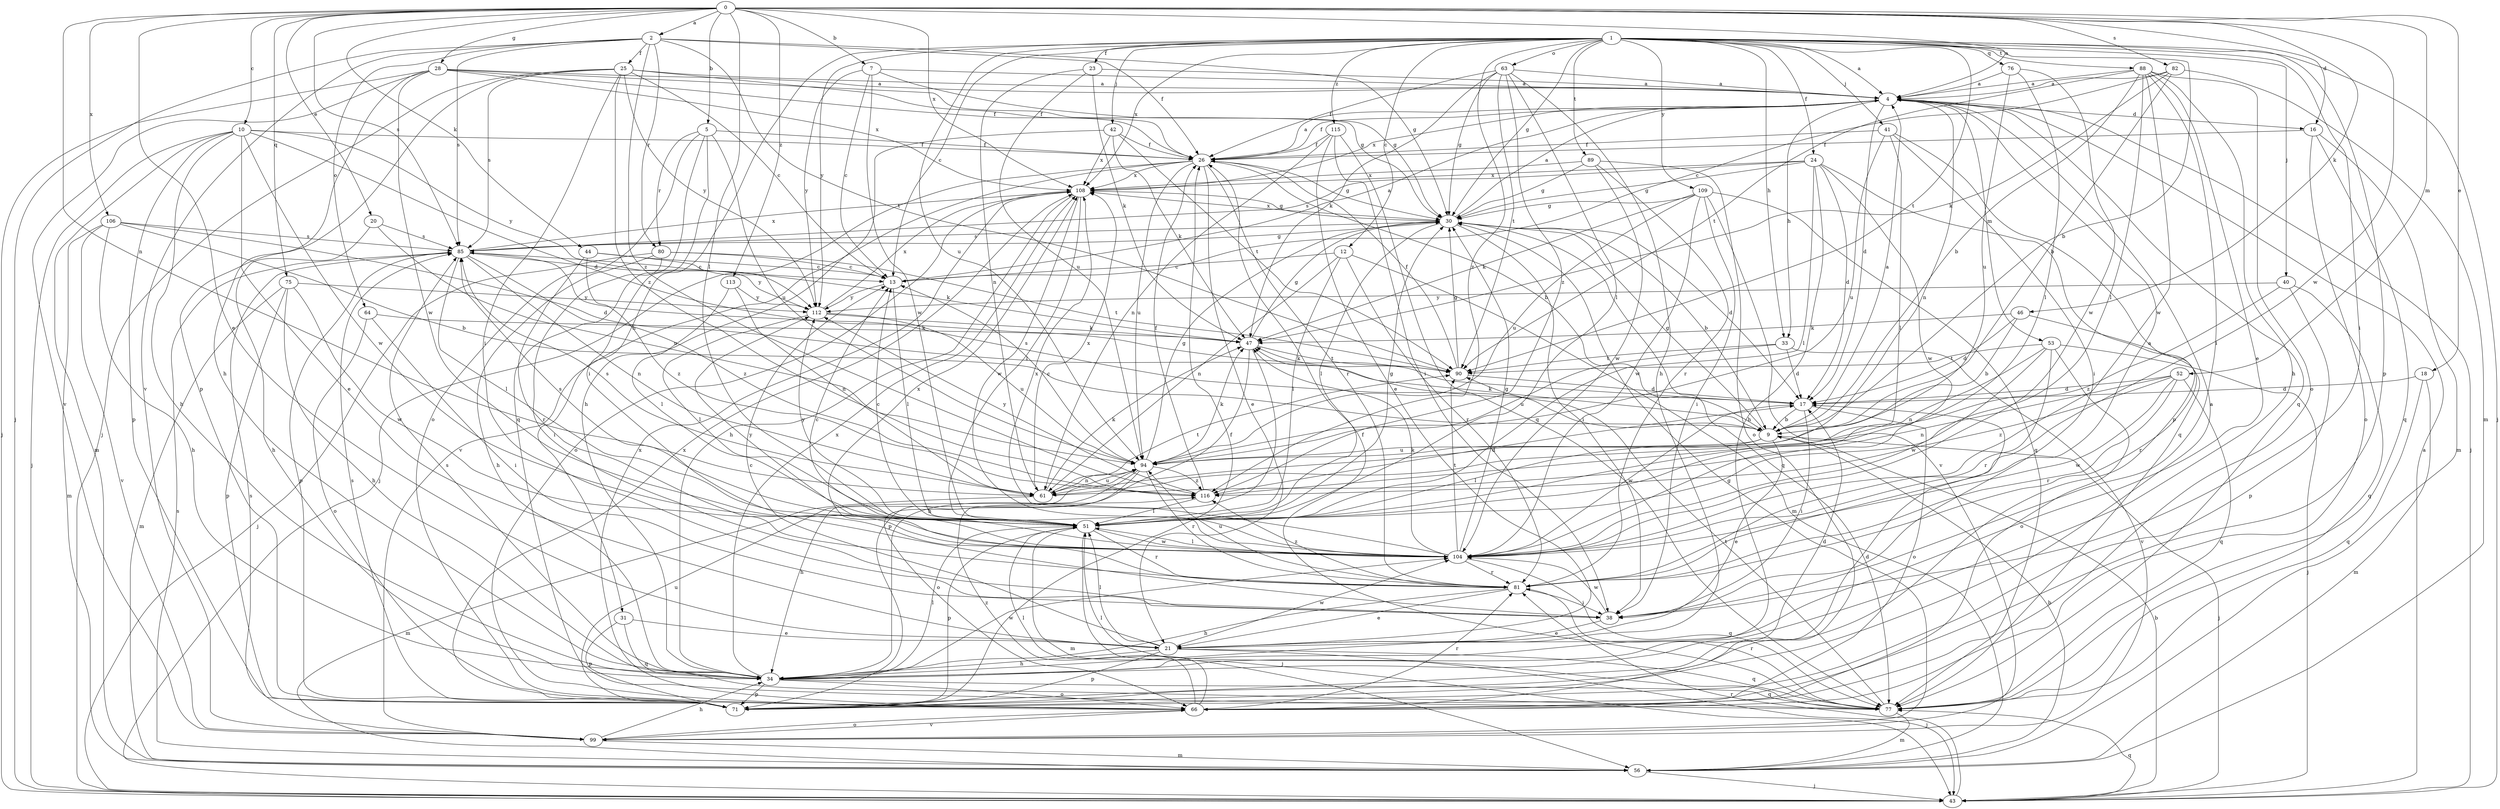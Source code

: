 strict digraph  {
0;
1;
2;
4;
5;
7;
9;
10;
12;
13;
16;
17;
18;
20;
21;
23;
24;
25;
26;
28;
30;
31;
33;
34;
38;
40;
41;
42;
43;
44;
46;
47;
51;
52;
53;
56;
61;
63;
64;
66;
71;
75;
76;
77;
80;
81;
82;
85;
88;
89;
90;
94;
99;
104;
106;
108;
109;
112;
113;
115;
116;
0 -> 2  [label=a];
0 -> 4  [label=a];
0 -> 5  [label=b];
0 -> 7  [label=b];
0 -> 10  [label=c];
0 -> 16  [label=d];
0 -> 18  [label=e];
0 -> 20  [label=e];
0 -> 21  [label=e];
0 -> 28  [label=g];
0 -> 44  [label=k];
0 -> 46  [label=k];
0 -> 51  [label=l];
0 -> 52  [label=m];
0 -> 61  [label=n];
0 -> 75  [label=q];
0 -> 82  [label=s];
0 -> 85  [label=s];
0 -> 104  [label=w];
0 -> 106  [label=x];
0 -> 108  [label=x];
0 -> 113  [label=z];
1 -> 4  [label=a];
1 -> 9  [label=b];
1 -> 12  [label=c];
1 -> 13  [label=c];
1 -> 23  [label=f];
1 -> 24  [label=f];
1 -> 30  [label=g];
1 -> 31  [label=h];
1 -> 33  [label=h];
1 -> 38  [label=i];
1 -> 40  [label=j];
1 -> 41  [label=j];
1 -> 42  [label=j];
1 -> 43  [label=j];
1 -> 63  [label=o];
1 -> 71  [label=p];
1 -> 76  [label=q];
1 -> 88  [label=t];
1 -> 89  [label=t];
1 -> 90  [label=t];
1 -> 94  [label=u];
1 -> 108  [label=x];
1 -> 109  [label=y];
1 -> 112  [label=y];
1 -> 115  [label=z];
1 -> 116  [label=z];
2 -> 25  [label=f];
2 -> 26  [label=f];
2 -> 30  [label=g];
2 -> 43  [label=j];
2 -> 64  [label=o];
2 -> 80  [label=r];
2 -> 85  [label=s];
2 -> 90  [label=t];
2 -> 99  [label=v];
2 -> 116  [label=z];
4 -> 16  [label=d];
4 -> 17  [label=d];
4 -> 26  [label=f];
4 -> 33  [label=h];
4 -> 43  [label=j];
4 -> 53  [label=m];
4 -> 61  [label=n];
4 -> 77  [label=q];
4 -> 108  [label=x];
5 -> 26  [label=f];
5 -> 38  [label=i];
5 -> 66  [label=o];
5 -> 77  [label=q];
5 -> 80  [label=r];
5 -> 94  [label=u];
7 -> 4  [label=a];
7 -> 13  [label=c];
7 -> 30  [label=g];
7 -> 104  [label=w];
7 -> 112  [label=y];
9 -> 4  [label=a];
9 -> 21  [label=e];
9 -> 30  [label=g];
9 -> 43  [label=j];
9 -> 47  [label=k];
9 -> 51  [label=l];
9 -> 85  [label=s];
9 -> 94  [label=u];
10 -> 17  [label=d];
10 -> 21  [label=e];
10 -> 26  [label=f];
10 -> 34  [label=h];
10 -> 43  [label=j];
10 -> 56  [label=m];
10 -> 71  [label=p];
10 -> 104  [label=w];
10 -> 112  [label=y];
12 -> 13  [label=c];
12 -> 51  [label=l];
12 -> 56  [label=m];
12 -> 61  [label=n];
12 -> 81  [label=r];
13 -> 4  [label=a];
13 -> 51  [label=l];
13 -> 112  [label=y];
16 -> 26  [label=f];
16 -> 56  [label=m];
16 -> 66  [label=o];
16 -> 77  [label=q];
17 -> 9  [label=b];
17 -> 38  [label=i];
17 -> 66  [label=o];
17 -> 104  [label=w];
18 -> 17  [label=d];
18 -> 56  [label=m];
18 -> 77  [label=q];
20 -> 34  [label=h];
20 -> 85  [label=s];
20 -> 94  [label=u];
21 -> 13  [label=c];
21 -> 34  [label=h];
21 -> 43  [label=j];
21 -> 51  [label=l];
21 -> 71  [label=p];
21 -> 77  [label=q];
21 -> 104  [label=w];
23 -> 4  [label=a];
23 -> 47  [label=k];
23 -> 61  [label=n];
23 -> 94  [label=u];
24 -> 17  [label=d];
24 -> 30  [label=g];
24 -> 34  [label=h];
24 -> 51  [label=l];
24 -> 77  [label=q];
24 -> 85  [label=s];
24 -> 104  [label=w];
24 -> 108  [label=x];
25 -> 4  [label=a];
25 -> 13  [label=c];
25 -> 26  [label=f];
25 -> 38  [label=i];
25 -> 43  [label=j];
25 -> 71  [label=p];
25 -> 85  [label=s];
25 -> 112  [label=y];
25 -> 116  [label=z];
26 -> 4  [label=a];
26 -> 9  [label=b];
26 -> 21  [label=e];
26 -> 30  [label=g];
26 -> 43  [label=j];
26 -> 81  [label=r];
26 -> 94  [label=u];
26 -> 99  [label=v];
26 -> 108  [label=x];
28 -> 4  [label=a];
28 -> 26  [label=f];
28 -> 30  [label=g];
28 -> 34  [label=h];
28 -> 43  [label=j];
28 -> 99  [label=v];
28 -> 104  [label=w];
28 -> 108  [label=x];
30 -> 4  [label=a];
30 -> 9  [label=b];
30 -> 17  [label=d];
30 -> 38  [label=i];
30 -> 51  [label=l];
30 -> 77  [label=q];
30 -> 85  [label=s];
30 -> 108  [label=x];
31 -> 21  [label=e];
31 -> 71  [label=p];
31 -> 77  [label=q];
33 -> 17  [label=d];
33 -> 90  [label=t];
33 -> 94  [label=u];
33 -> 99  [label=v];
34 -> 17  [label=d];
34 -> 51  [label=l];
34 -> 66  [label=o];
34 -> 71  [label=p];
34 -> 77  [label=q];
34 -> 85  [label=s];
34 -> 104  [label=w];
34 -> 108  [label=x];
38 -> 21  [label=e];
38 -> 104  [label=w];
40 -> 71  [label=p];
40 -> 77  [label=q];
40 -> 112  [label=y];
40 -> 116  [label=z];
41 -> 26  [label=f];
41 -> 38  [label=i];
41 -> 51  [label=l];
41 -> 71  [label=p];
41 -> 94  [label=u];
42 -> 26  [label=f];
42 -> 34  [label=h];
42 -> 47  [label=k];
42 -> 90  [label=t];
42 -> 108  [label=x];
43 -> 4  [label=a];
43 -> 9  [label=b];
43 -> 77  [label=q];
43 -> 81  [label=r];
44 -> 13  [label=c];
44 -> 47  [label=k];
44 -> 81  [label=r];
44 -> 116  [label=z];
46 -> 9  [label=b];
46 -> 17  [label=d];
46 -> 47  [label=k];
46 -> 81  [label=r];
47 -> 30  [label=g];
47 -> 34  [label=h];
47 -> 71  [label=p];
47 -> 90  [label=t];
51 -> 13  [label=c];
51 -> 30  [label=g];
51 -> 43  [label=j];
51 -> 56  [label=m];
51 -> 71  [label=p];
51 -> 81  [label=r];
51 -> 85  [label=s];
51 -> 104  [label=w];
51 -> 112  [label=y];
52 -> 17  [label=d];
52 -> 61  [label=n];
52 -> 77  [label=q];
52 -> 81  [label=r];
52 -> 104  [label=w];
52 -> 116  [label=z];
53 -> 43  [label=j];
53 -> 61  [label=n];
53 -> 66  [label=o];
53 -> 81  [label=r];
53 -> 90  [label=t];
53 -> 104  [label=w];
56 -> 9  [label=b];
56 -> 43  [label=j];
56 -> 85  [label=s];
61 -> 47  [label=k];
61 -> 56  [label=m];
61 -> 85  [label=s];
61 -> 90  [label=t];
61 -> 94  [label=u];
61 -> 108  [label=x];
63 -> 4  [label=a];
63 -> 26  [label=f];
63 -> 30  [label=g];
63 -> 34  [label=h];
63 -> 47  [label=k];
63 -> 51  [label=l];
63 -> 90  [label=t];
63 -> 116  [label=z];
64 -> 38  [label=i];
64 -> 47  [label=k];
64 -> 66  [label=o];
66 -> 51  [label=l];
66 -> 81  [label=r];
66 -> 99  [label=v];
66 -> 108  [label=x];
66 -> 116  [label=z];
71 -> 4  [label=a];
71 -> 17  [label=d];
71 -> 26  [label=f];
71 -> 85  [label=s];
71 -> 94  [label=u];
71 -> 108  [label=x];
75 -> 34  [label=h];
75 -> 56  [label=m];
75 -> 71  [label=p];
75 -> 104  [label=w];
75 -> 112  [label=y];
76 -> 4  [label=a];
76 -> 51  [label=l];
76 -> 94  [label=u];
76 -> 104  [label=w];
77 -> 26  [label=f];
77 -> 51  [label=l];
77 -> 56  [label=m];
77 -> 81  [label=r];
77 -> 90  [label=t];
80 -> 13  [label=c];
80 -> 34  [label=h];
80 -> 38  [label=i];
80 -> 43  [label=j];
80 -> 90  [label=t];
81 -> 4  [label=a];
81 -> 21  [label=e];
81 -> 34  [label=h];
81 -> 38  [label=i];
81 -> 94  [label=u];
81 -> 108  [label=x];
81 -> 116  [label=z];
82 -> 4  [label=a];
82 -> 9  [label=b];
82 -> 13  [label=c];
82 -> 47  [label=k];
82 -> 56  [label=m];
85 -> 13  [label=c];
85 -> 30  [label=g];
85 -> 51  [label=l];
85 -> 61  [label=n];
85 -> 71  [label=p];
85 -> 108  [label=x];
85 -> 112  [label=y];
85 -> 116  [label=z];
88 -> 4  [label=a];
88 -> 9  [label=b];
88 -> 21  [label=e];
88 -> 34  [label=h];
88 -> 38  [label=i];
88 -> 51  [label=l];
88 -> 66  [label=o];
88 -> 90  [label=t];
88 -> 104  [label=w];
89 -> 30  [label=g];
89 -> 66  [label=o];
89 -> 81  [label=r];
89 -> 104  [label=w];
89 -> 108  [label=x];
90 -> 17  [label=d];
90 -> 26  [label=f];
90 -> 30  [label=g];
90 -> 47  [label=k];
94 -> 13  [label=c];
94 -> 30  [label=g];
94 -> 34  [label=h];
94 -> 47  [label=k];
94 -> 61  [label=n];
94 -> 66  [label=o];
94 -> 81  [label=r];
94 -> 116  [label=z];
99 -> 30  [label=g];
99 -> 34  [label=h];
99 -> 56  [label=m];
99 -> 66  [label=o];
99 -> 85  [label=s];
104 -> 13  [label=c];
104 -> 30  [label=g];
104 -> 47  [label=k];
104 -> 51  [label=l];
104 -> 77  [label=q];
104 -> 81  [label=r];
104 -> 90  [label=t];
104 -> 108  [label=x];
104 -> 112  [label=y];
106 -> 9  [label=b];
106 -> 17  [label=d];
106 -> 34  [label=h];
106 -> 56  [label=m];
106 -> 85  [label=s];
106 -> 99  [label=v];
108 -> 30  [label=g];
108 -> 34  [label=h];
108 -> 51  [label=l];
108 -> 66  [label=o];
108 -> 104  [label=w];
109 -> 30  [label=g];
109 -> 38  [label=i];
109 -> 47  [label=k];
109 -> 77  [label=q];
109 -> 94  [label=u];
109 -> 99  [label=v];
109 -> 104  [label=w];
112 -> 47  [label=k];
112 -> 51  [label=l];
112 -> 94  [label=u];
112 -> 108  [label=x];
113 -> 51  [label=l];
113 -> 61  [label=n];
113 -> 112  [label=y];
115 -> 21  [label=e];
115 -> 26  [label=f];
115 -> 38  [label=i];
115 -> 61  [label=n];
115 -> 77  [label=q];
116 -> 17  [label=d];
116 -> 26  [label=f];
116 -> 51  [label=l];
116 -> 112  [label=y];
}
